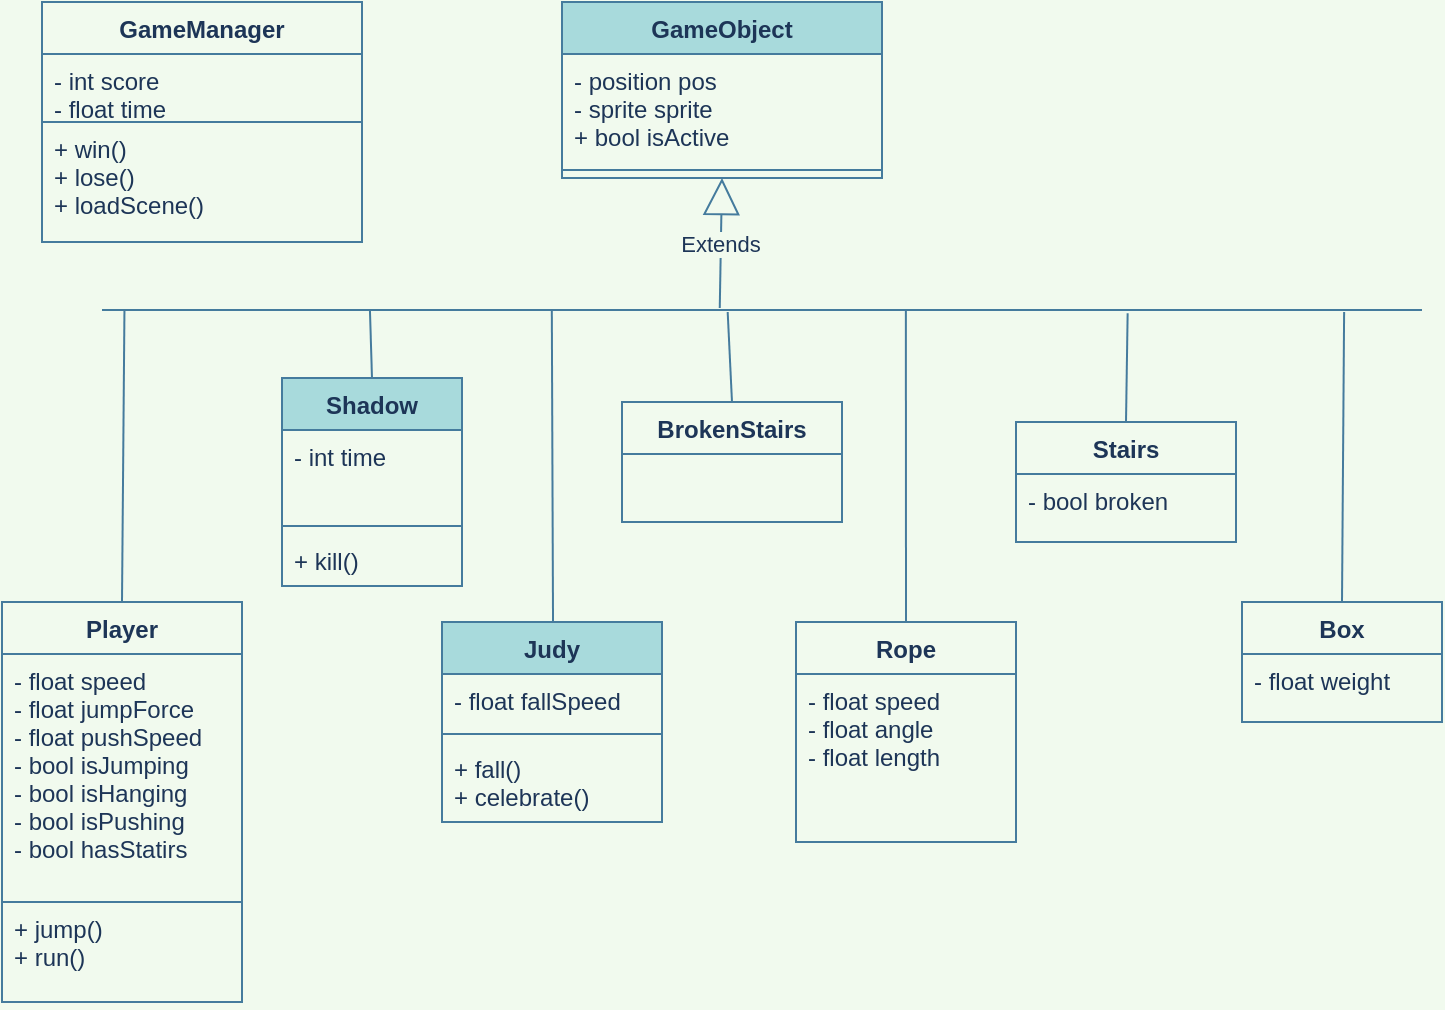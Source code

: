 <mxfile>
    <diagram id="k6yQRurMRuqGuWbhutSn" name="Page-1">
        <mxGraphModel dx="1633" dy="1742" grid="1" gridSize="10" guides="1" tooltips="1" connect="1" arrows="1" fold="1" page="1" pageScale="1" pageWidth="827" pageHeight="1169" background="#F1FAEE" math="0" shadow="0">
            <root>
                <mxCell id="0"/>
                <mxCell id="1" parent="0"/>
                <mxCell id="gpl1uJp6B_uK1GU-q4Aq-36" style="edgeStyle=none;rounded=0;orthogonalLoop=1;jettySize=auto;html=1;exitX=0.5;exitY=0;exitDx=0;exitDy=0;entryX=0.017;entryY=0.542;entryDx=0;entryDy=0;entryPerimeter=0;endArrow=none;endFill=0;labelBackgroundColor=#F1FAEE;strokeColor=#457B9D;fontColor=#1D3557;" parent="1" source="FwPX627imYdvhKgN3LUX-1" target="gpl1uJp6B_uK1GU-q4Aq-28" edge="1">
                    <mxGeometry relative="1" as="geometry"/>
                </mxCell>
                <mxCell id="FwPX627imYdvhKgN3LUX-1" value="Player" style="swimlane;fontStyle=1;align=center;verticalAlign=top;childLayout=stackLayout;horizontal=1;startSize=26;horizontalStack=0;resizeParent=1;resizeParentMax=0;resizeLast=0;collapsible=1;marginBottom=0;fillColor=none;strokeColor=#457B9D;fontColor=#1D3557;" parent="1" vertex="1">
                    <mxGeometry x="-810" y="-840" width="120" height="200" as="geometry">
                        <mxRectangle x="200" y="240" width="70" height="26" as="alternateBounds"/>
                    </mxGeometry>
                </mxCell>
                <mxCell id="FwPX627imYdvhKgN3LUX-2" value="- float speed&#10;- float jumpForce&#10;- float pushSpeed&#10;- bool isJumping&#10;- bool isHanging&#10;- bool isPushing&#10;- bool hasStatirs&#10;&#10;&#10;&#10;" style="text;strokeColor=#457B9D;fillColor=none;align=left;verticalAlign=top;spacingLeft=4;spacingRight=4;overflow=hidden;rotatable=0;points=[[0,0.5],[1,0.5]];portConstraint=eastwest;fontColor=#1D3557;" parent="FwPX627imYdvhKgN3LUX-1" vertex="1">
                    <mxGeometry y="26" width="120" height="124" as="geometry"/>
                </mxCell>
                <mxCell id="FwPX627imYdvhKgN3LUX-3" value="+ jump()&#10;+ run()&#10;" style="text;strokeColor=#457B9D;fillColor=none;align=left;verticalAlign=top;spacingLeft=4;spacingRight=4;overflow=hidden;rotatable=0;points=[[0,0.5],[1,0.5]];portConstraint=eastwest;fontColor=#1D3557;" parent="FwPX627imYdvhKgN3LUX-1" vertex="1">
                    <mxGeometry y="150" width="120" height="50" as="geometry"/>
                </mxCell>
                <mxCell id="gpl1uJp6B_uK1GU-q4Aq-30" style="edgeStyle=none;rounded=0;orthogonalLoop=1;jettySize=auto;html=1;exitX=0.5;exitY=0;exitDx=0;exitDy=0;entryX=0.941;entryY=0.625;entryDx=0;entryDy=0;entryPerimeter=0;endArrow=none;endFill=0;labelBackgroundColor=#F1FAEE;strokeColor=#457B9D;fontColor=#1D3557;" parent="1" source="FwPX627imYdvhKgN3LUX-4" target="gpl1uJp6B_uK1GU-q4Aq-28" edge="1">
                    <mxGeometry relative="1" as="geometry"/>
                </mxCell>
                <mxCell id="FwPX627imYdvhKgN3LUX-4" value="Box" style="swimlane;fontStyle=1;align=center;verticalAlign=top;childLayout=stackLayout;horizontal=1;startSize=26;horizontalStack=0;resizeParent=1;resizeParentMax=0;resizeLast=0;collapsible=1;marginBottom=0;fillColor=none;strokeColor=#457B9D;fontColor=#1D3557;" parent="1" vertex="1">
                    <mxGeometry x="-190" y="-840" width="100" height="60" as="geometry">
                        <mxRectangle x="200" y="240" width="70" height="26" as="alternateBounds"/>
                    </mxGeometry>
                </mxCell>
                <mxCell id="FwPX627imYdvhKgN3LUX-5" value="- float weight" style="text;strokeColor=#457B9D;fillColor=none;align=left;verticalAlign=top;spacingLeft=4;spacingRight=4;overflow=hidden;rotatable=0;points=[[0,0.5],[1,0.5]];portConstraint=eastwest;fontColor=#1D3557;" parent="FwPX627imYdvhKgN3LUX-4" vertex="1">
                    <mxGeometry y="26" width="100" height="34" as="geometry"/>
                </mxCell>
                <mxCell id="gpl1uJp6B_uK1GU-q4Aq-31" style="edgeStyle=none;rounded=0;orthogonalLoop=1;jettySize=auto;html=1;exitX=0.5;exitY=0;exitDx=0;exitDy=0;entryX=0.777;entryY=0.708;entryDx=0;entryDy=0;entryPerimeter=0;endArrow=none;endFill=0;labelBackgroundColor=#F1FAEE;strokeColor=#457B9D;fontColor=#1D3557;" parent="1" source="FwPX627imYdvhKgN3LUX-6" target="gpl1uJp6B_uK1GU-q4Aq-28" edge="1">
                    <mxGeometry relative="1" as="geometry"/>
                </mxCell>
                <mxCell id="FwPX627imYdvhKgN3LUX-6" value="Stairs" style="swimlane;fontStyle=1;align=center;verticalAlign=top;childLayout=stackLayout;horizontal=1;startSize=26;horizontalStack=0;resizeParent=1;resizeParentMax=0;resizeLast=0;collapsible=1;marginBottom=0;fillColor=none;strokeColor=#457B9D;fontColor=#1D3557;" parent="1" vertex="1">
                    <mxGeometry x="-303" y="-930" width="110" height="60" as="geometry">
                        <mxRectangle x="200" y="240" width="70" height="26" as="alternateBounds"/>
                    </mxGeometry>
                </mxCell>
                <mxCell id="FwPX627imYdvhKgN3LUX-7" value="- bool broken" style="text;strokeColor=#457B9D;fillColor=none;align=left;verticalAlign=top;spacingLeft=4;spacingRight=4;overflow=hidden;rotatable=0;points=[[0,0.5],[1,0.5]];portConstraint=eastwest;fontColor=#1D3557;" parent="FwPX627imYdvhKgN3LUX-6" vertex="1">
                    <mxGeometry y="26" width="110" height="34" as="geometry"/>
                </mxCell>
                <mxCell id="gpl1uJp6B_uK1GU-q4Aq-33" style="edgeStyle=none;rounded=0;orthogonalLoop=1;jettySize=auto;html=1;exitX=0.5;exitY=0;exitDx=0;exitDy=0;entryX=0.474;entryY=0.625;entryDx=0;entryDy=0;entryPerimeter=0;endArrow=none;endFill=0;labelBackgroundColor=#F1FAEE;strokeColor=#457B9D;fontColor=#1D3557;" parent="1" source="FwPX627imYdvhKgN3LUX-8" target="gpl1uJp6B_uK1GU-q4Aq-28" edge="1">
                    <mxGeometry relative="1" as="geometry"/>
                </mxCell>
                <mxCell id="FwPX627imYdvhKgN3LUX-8" value="BrokenStairs" style="swimlane;fontStyle=1;align=center;verticalAlign=top;childLayout=stackLayout;horizontal=1;startSize=26;horizontalStack=0;resizeParent=1;resizeParentMax=0;resizeLast=0;collapsible=1;marginBottom=0;fillColor=none;strokeColor=#457B9D;fontColor=#1D3557;" parent="1" vertex="1">
                    <mxGeometry x="-500" y="-940" width="110" height="60" as="geometry">
                        <mxRectangle x="200" y="240" width="70" height="26" as="alternateBounds"/>
                    </mxGeometry>
                </mxCell>
                <mxCell id="FwPX627imYdvhKgN3LUX-9" value="" style="text;strokeColor=#457B9D;fillColor=none;align=left;verticalAlign=top;spacingLeft=4;spacingRight=4;overflow=hidden;rotatable=0;points=[[0,0.5],[1,0.5]];portConstraint=eastwest;fontColor=#1D3557;" parent="FwPX627imYdvhKgN3LUX-8" vertex="1">
                    <mxGeometry y="26" width="110" height="34" as="geometry"/>
                </mxCell>
                <mxCell id="gpl1uJp6B_uK1GU-q4Aq-32" style="edgeStyle=none;rounded=0;orthogonalLoop=1;jettySize=auto;html=1;exitX=0.5;exitY=0;exitDx=0;exitDy=0;entryX=0.609;entryY=0.542;entryDx=0;entryDy=0;entryPerimeter=0;endArrow=none;endFill=0;labelBackgroundColor=#F1FAEE;strokeColor=#457B9D;fontColor=#1D3557;" parent="1" source="FwPX627imYdvhKgN3LUX-10" target="gpl1uJp6B_uK1GU-q4Aq-28" edge="1">
                    <mxGeometry relative="1" as="geometry"/>
                </mxCell>
                <mxCell id="FwPX627imYdvhKgN3LUX-10" value="Rope" style="swimlane;fontStyle=1;align=center;verticalAlign=top;childLayout=stackLayout;horizontal=1;startSize=26;horizontalStack=0;resizeParent=1;resizeParentMax=0;resizeLast=0;collapsible=1;marginBottom=0;fillColor=none;strokeColor=#457B9D;fontColor=#1D3557;" parent="1" vertex="1">
                    <mxGeometry x="-413" y="-830" width="110" height="110" as="geometry">
                        <mxRectangle x="200" y="240" width="70" height="26" as="alternateBounds"/>
                    </mxGeometry>
                </mxCell>
                <mxCell id="FwPX627imYdvhKgN3LUX-11" value="- float speed&#10;- float angle&#10;- float length" style="text;strokeColor=#457B9D;fillColor=none;align=left;verticalAlign=top;spacingLeft=4;spacingRight=4;overflow=hidden;rotatable=0;points=[[0,0.5],[1,0.5]];portConstraint=eastwest;fontColor=#1D3557;" parent="FwPX627imYdvhKgN3LUX-10" vertex="1">
                    <mxGeometry y="26" width="110" height="84" as="geometry"/>
                </mxCell>
                <mxCell id="FwPX627imYdvhKgN3LUX-12" value="GameManager" style="swimlane;fontStyle=1;align=center;verticalAlign=top;childLayout=stackLayout;horizontal=1;startSize=26;horizontalStack=0;resizeParent=1;resizeParentMax=0;resizeLast=0;collapsible=1;marginBottom=0;fillColor=none;strokeColor=#457B9D;fontColor=#1D3557;" parent="1" vertex="1">
                    <mxGeometry x="-790" y="-1140" width="160" height="120" as="geometry">
                        <mxRectangle x="200" y="240" width="70" height="26" as="alternateBounds"/>
                    </mxGeometry>
                </mxCell>
                <mxCell id="FwPX627imYdvhKgN3LUX-13" value="- int score&#10;- float time&#10;" style="text;strokeColor=#457B9D;fillColor=none;align=left;verticalAlign=top;spacingLeft=4;spacingRight=4;overflow=hidden;rotatable=0;points=[[0,0.5],[1,0.5]];portConstraint=eastwest;fontColor=#1D3557;" parent="FwPX627imYdvhKgN3LUX-12" vertex="1">
                    <mxGeometry y="26" width="160" height="34" as="geometry"/>
                </mxCell>
                <mxCell id="FwPX627imYdvhKgN3LUX-14" value="+ win()&#10;+ lose()&#10;+ loadScene()" style="text;strokeColor=none;fillColor=none;align=left;verticalAlign=top;spacingLeft=4;spacingRight=4;overflow=hidden;rotatable=0;points=[[0,0.5],[1,0.5]];portConstraint=eastwest;fontColor=#1D3557;" parent="FwPX627imYdvhKgN3LUX-12" vertex="1">
                    <mxGeometry y="60" width="160" height="60" as="geometry"/>
                </mxCell>
                <mxCell id="gpl1uJp6B_uK1GU-q4Aq-9" value="Judy" style="swimlane;fontStyle=1;align=center;verticalAlign=top;childLayout=stackLayout;horizontal=1;startSize=26;horizontalStack=0;resizeParent=1;resizeParentMax=0;resizeLast=0;collapsible=1;marginBottom=0;fillColor=#A8DADC;strokeColor=#457B9D;fontColor=#1D3557;" parent="1" vertex="1">
                    <mxGeometry x="-590" y="-830" width="110" height="100" as="geometry"/>
                </mxCell>
                <mxCell id="gpl1uJp6B_uK1GU-q4Aq-10" value="- float fallSpeed" style="text;strokeColor=none;fillColor=none;align=left;verticalAlign=top;spacingLeft=4;spacingRight=4;overflow=hidden;rotatable=0;points=[[0,0.5],[1,0.5]];portConstraint=eastwest;fontColor=#1D3557;" parent="gpl1uJp6B_uK1GU-q4Aq-9" vertex="1">
                    <mxGeometry y="26" width="110" height="26" as="geometry"/>
                </mxCell>
                <mxCell id="gpl1uJp6B_uK1GU-q4Aq-11" value="" style="line;strokeWidth=1;fillColor=none;align=left;verticalAlign=middle;spacingTop=-1;spacingLeft=3;spacingRight=3;rotatable=0;labelPosition=right;points=[];portConstraint=eastwest;labelBackgroundColor=#F1FAEE;strokeColor=#457B9D;fontColor=#1D3557;" parent="gpl1uJp6B_uK1GU-q4Aq-9" vertex="1">
                    <mxGeometry y="52" width="110" height="8" as="geometry"/>
                </mxCell>
                <mxCell id="gpl1uJp6B_uK1GU-q4Aq-12" value="+ fall()&#10;+ celebrate()" style="text;strokeColor=none;fillColor=none;align=left;verticalAlign=top;spacingLeft=4;spacingRight=4;overflow=hidden;rotatable=0;points=[[0,0.5],[1,0.5]];portConstraint=eastwest;fontColor=#1D3557;" parent="gpl1uJp6B_uK1GU-q4Aq-9" vertex="1">
                    <mxGeometry y="60" width="110" height="40" as="geometry"/>
                </mxCell>
                <mxCell id="gpl1uJp6B_uK1GU-q4Aq-35" style="edgeStyle=none;rounded=0;orthogonalLoop=1;jettySize=auto;html=1;exitX=0.5;exitY=0;exitDx=0;exitDy=0;entryX=0.203;entryY=0.542;entryDx=0;entryDy=0;entryPerimeter=0;endArrow=none;endFill=0;labelBackgroundColor=#F1FAEE;strokeColor=#457B9D;fontColor=#1D3557;" parent="1" source="gpl1uJp6B_uK1GU-q4Aq-16" target="gpl1uJp6B_uK1GU-q4Aq-28" edge="1">
                    <mxGeometry relative="1" as="geometry"/>
                </mxCell>
                <mxCell id="gpl1uJp6B_uK1GU-q4Aq-16" value="Shadow" style="swimlane;fontStyle=1;align=center;verticalAlign=top;childLayout=stackLayout;horizontal=1;startSize=26;horizontalStack=0;resizeParent=1;resizeParentMax=0;resizeLast=0;collapsible=1;marginBottom=0;fillColor=#A8DADC;strokeColor=#457B9D;fontColor=#1D3557;" parent="1" vertex="1">
                    <mxGeometry x="-670" y="-952" width="90" height="104" as="geometry"/>
                </mxCell>
                <mxCell id="gpl1uJp6B_uK1GU-q4Aq-17" value="- int time" style="text;strokeColor=none;fillColor=none;align=left;verticalAlign=top;spacingLeft=4;spacingRight=4;overflow=hidden;rotatable=0;points=[[0,0.5],[1,0.5]];portConstraint=eastwest;fontColor=#1D3557;" parent="gpl1uJp6B_uK1GU-q4Aq-16" vertex="1">
                    <mxGeometry y="26" width="90" height="44" as="geometry"/>
                </mxCell>
                <mxCell id="gpl1uJp6B_uK1GU-q4Aq-18" value="" style="line;strokeWidth=1;fillColor=none;align=left;verticalAlign=middle;spacingTop=-1;spacingLeft=3;spacingRight=3;rotatable=0;labelPosition=right;points=[];portConstraint=eastwest;labelBackgroundColor=#F1FAEE;strokeColor=#457B9D;fontColor=#1D3557;" parent="gpl1uJp6B_uK1GU-q4Aq-16" vertex="1">
                    <mxGeometry y="70" width="90" height="8" as="geometry"/>
                </mxCell>
                <mxCell id="gpl1uJp6B_uK1GU-q4Aq-19" value="+ kill()" style="text;strokeColor=none;fillColor=none;align=left;verticalAlign=top;spacingLeft=4;spacingRight=4;overflow=hidden;rotatable=0;points=[[0,0.5],[1,0.5]];portConstraint=eastwest;fontColor=#1D3557;" parent="gpl1uJp6B_uK1GU-q4Aq-16" vertex="1">
                    <mxGeometry y="78" width="90" height="26" as="geometry"/>
                </mxCell>
                <mxCell id="gpl1uJp6B_uK1GU-q4Aq-20" value="GameObject" style="swimlane;fontStyle=1;align=center;verticalAlign=top;childLayout=stackLayout;horizontal=1;startSize=26;horizontalStack=0;resizeParent=1;resizeParentMax=0;resizeLast=0;collapsible=1;marginBottom=0;fillColor=#A8DADC;strokeColor=#457B9D;fontColor=#1D3557;" parent="1" vertex="1">
                    <mxGeometry x="-530" y="-1140" width="160" height="88" as="geometry"/>
                </mxCell>
                <mxCell id="gpl1uJp6B_uK1GU-q4Aq-21" value="- position pos&#10;- sprite sprite&#10;+ bool isActive" style="text;strokeColor=none;fillColor=none;align=left;verticalAlign=top;spacingLeft=4;spacingRight=4;overflow=hidden;rotatable=0;points=[[0,0.5],[1,0.5]];portConstraint=eastwest;fontColor=#1D3557;" parent="gpl1uJp6B_uK1GU-q4Aq-20" vertex="1">
                    <mxGeometry y="26" width="160" height="54" as="geometry"/>
                </mxCell>
                <mxCell id="gpl1uJp6B_uK1GU-q4Aq-22" value="" style="line;strokeWidth=1;fillColor=none;align=left;verticalAlign=middle;spacingTop=-1;spacingLeft=3;spacingRight=3;rotatable=0;labelPosition=right;points=[];portConstraint=eastwest;labelBackgroundColor=#F1FAEE;strokeColor=#457B9D;fontColor=#1D3557;" parent="gpl1uJp6B_uK1GU-q4Aq-20" vertex="1">
                    <mxGeometry y="80" width="160" height="8" as="geometry"/>
                </mxCell>
                <mxCell id="gpl1uJp6B_uK1GU-q4Aq-28" value="" style="line;strokeWidth=1;fillColor=none;align=left;verticalAlign=middle;spacingTop=-1;spacingLeft=3;spacingRight=3;rotatable=0;labelPosition=right;points=[];portConstraint=eastwest;strokeColor=#457B9D;labelBackgroundColor=#F1FAEE;fontColor=#1D3557;" parent="1" vertex="1">
                    <mxGeometry x="-760" y="-990" width="660" height="8" as="geometry"/>
                </mxCell>
                <mxCell id="gpl1uJp6B_uK1GU-q4Aq-29" value="Extends" style="endArrow=block;endSize=16;endFill=0;html=1;rounded=0;entryX=0.5;entryY=1;entryDx=0;entryDy=0;exitX=0.468;exitY=0.375;exitDx=0;exitDy=0;exitPerimeter=0;labelBackgroundColor=#F1FAEE;strokeColor=#457B9D;fontColor=#1D3557;" parent="1" source="gpl1uJp6B_uK1GU-q4Aq-28" target="gpl1uJp6B_uK1GU-q4Aq-20" edge="1">
                    <mxGeometry width="160" relative="1" as="geometry">
                        <mxPoint x="-470" y="-990" as="sourcePoint"/>
                        <mxPoint x="-449.36" y="-1025.662" as="targetPoint"/>
                    </mxGeometry>
                </mxCell>
                <mxCell id="gpl1uJp6B_uK1GU-q4Aq-39" style="edgeStyle=none;rounded=0;orthogonalLoop=1;jettySize=auto;html=1;exitX=0.5;exitY=0;exitDx=0;exitDy=0;entryX=0.34;entryY=0.458;entryDx=0;entryDy=0;entryPerimeter=0;endArrow=none;endFill=0;labelBackgroundColor=#F1FAEE;strokeColor=#457B9D;fontColor=#1D3557;" parent="1" edge="1">
                    <mxGeometry relative="1" as="geometry">
                        <mxPoint x="-534.49" y="-830" as="sourcePoint"/>
                        <mxPoint x="-535.09" y="-986.336" as="targetPoint"/>
                    </mxGeometry>
                </mxCell>
            </root>
        </mxGraphModel>
    </diagram>
</mxfile>